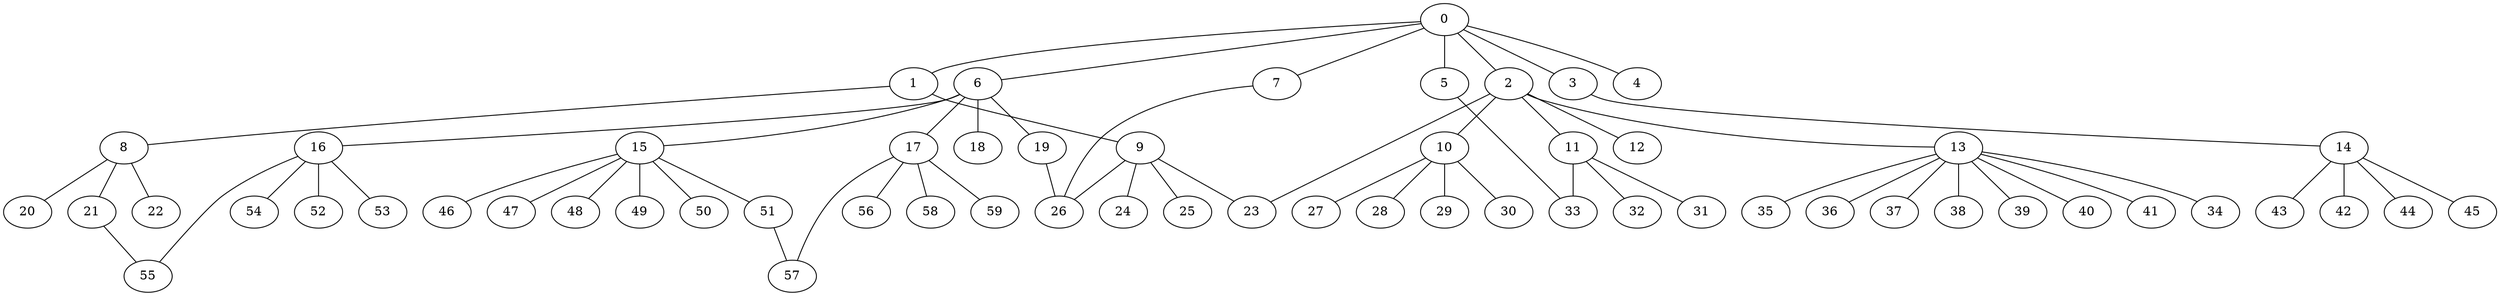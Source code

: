 
graph graphname {
    0 -- 1
0 -- 2
0 -- 3
0 -- 4
0 -- 5
0 -- 6
0 -- 7
1 -- 8
1 -- 9
2 -- 10
2 -- 11
2 -- 12
2 -- 13
2 -- 23
3 -- 14
5 -- 33
6 -- 15
6 -- 16
6 -- 17
6 -- 18
6 -- 19
7 -- 26
8 -- 20
8 -- 21
8 -- 22
9 -- 24
9 -- 26
9 -- 25
9 -- 23
10 -- 27
10 -- 28
10 -- 29
10 -- 30
11 -- 32
11 -- 33
11 -- 31
13 -- 35
13 -- 36
13 -- 37
13 -- 38
13 -- 39
13 -- 40
13 -- 41
13 -- 34
14 -- 43
14 -- 42
14 -- 44
14 -- 45
15 -- 46
15 -- 47
15 -- 48
15 -- 49
15 -- 50
15 -- 51
16 -- 54
16 -- 52
16 -- 53
16 -- 55
17 -- 56
17 -- 57
17 -- 58
17 -- 59
19 -- 26
21 -- 55
51 -- 57

}
